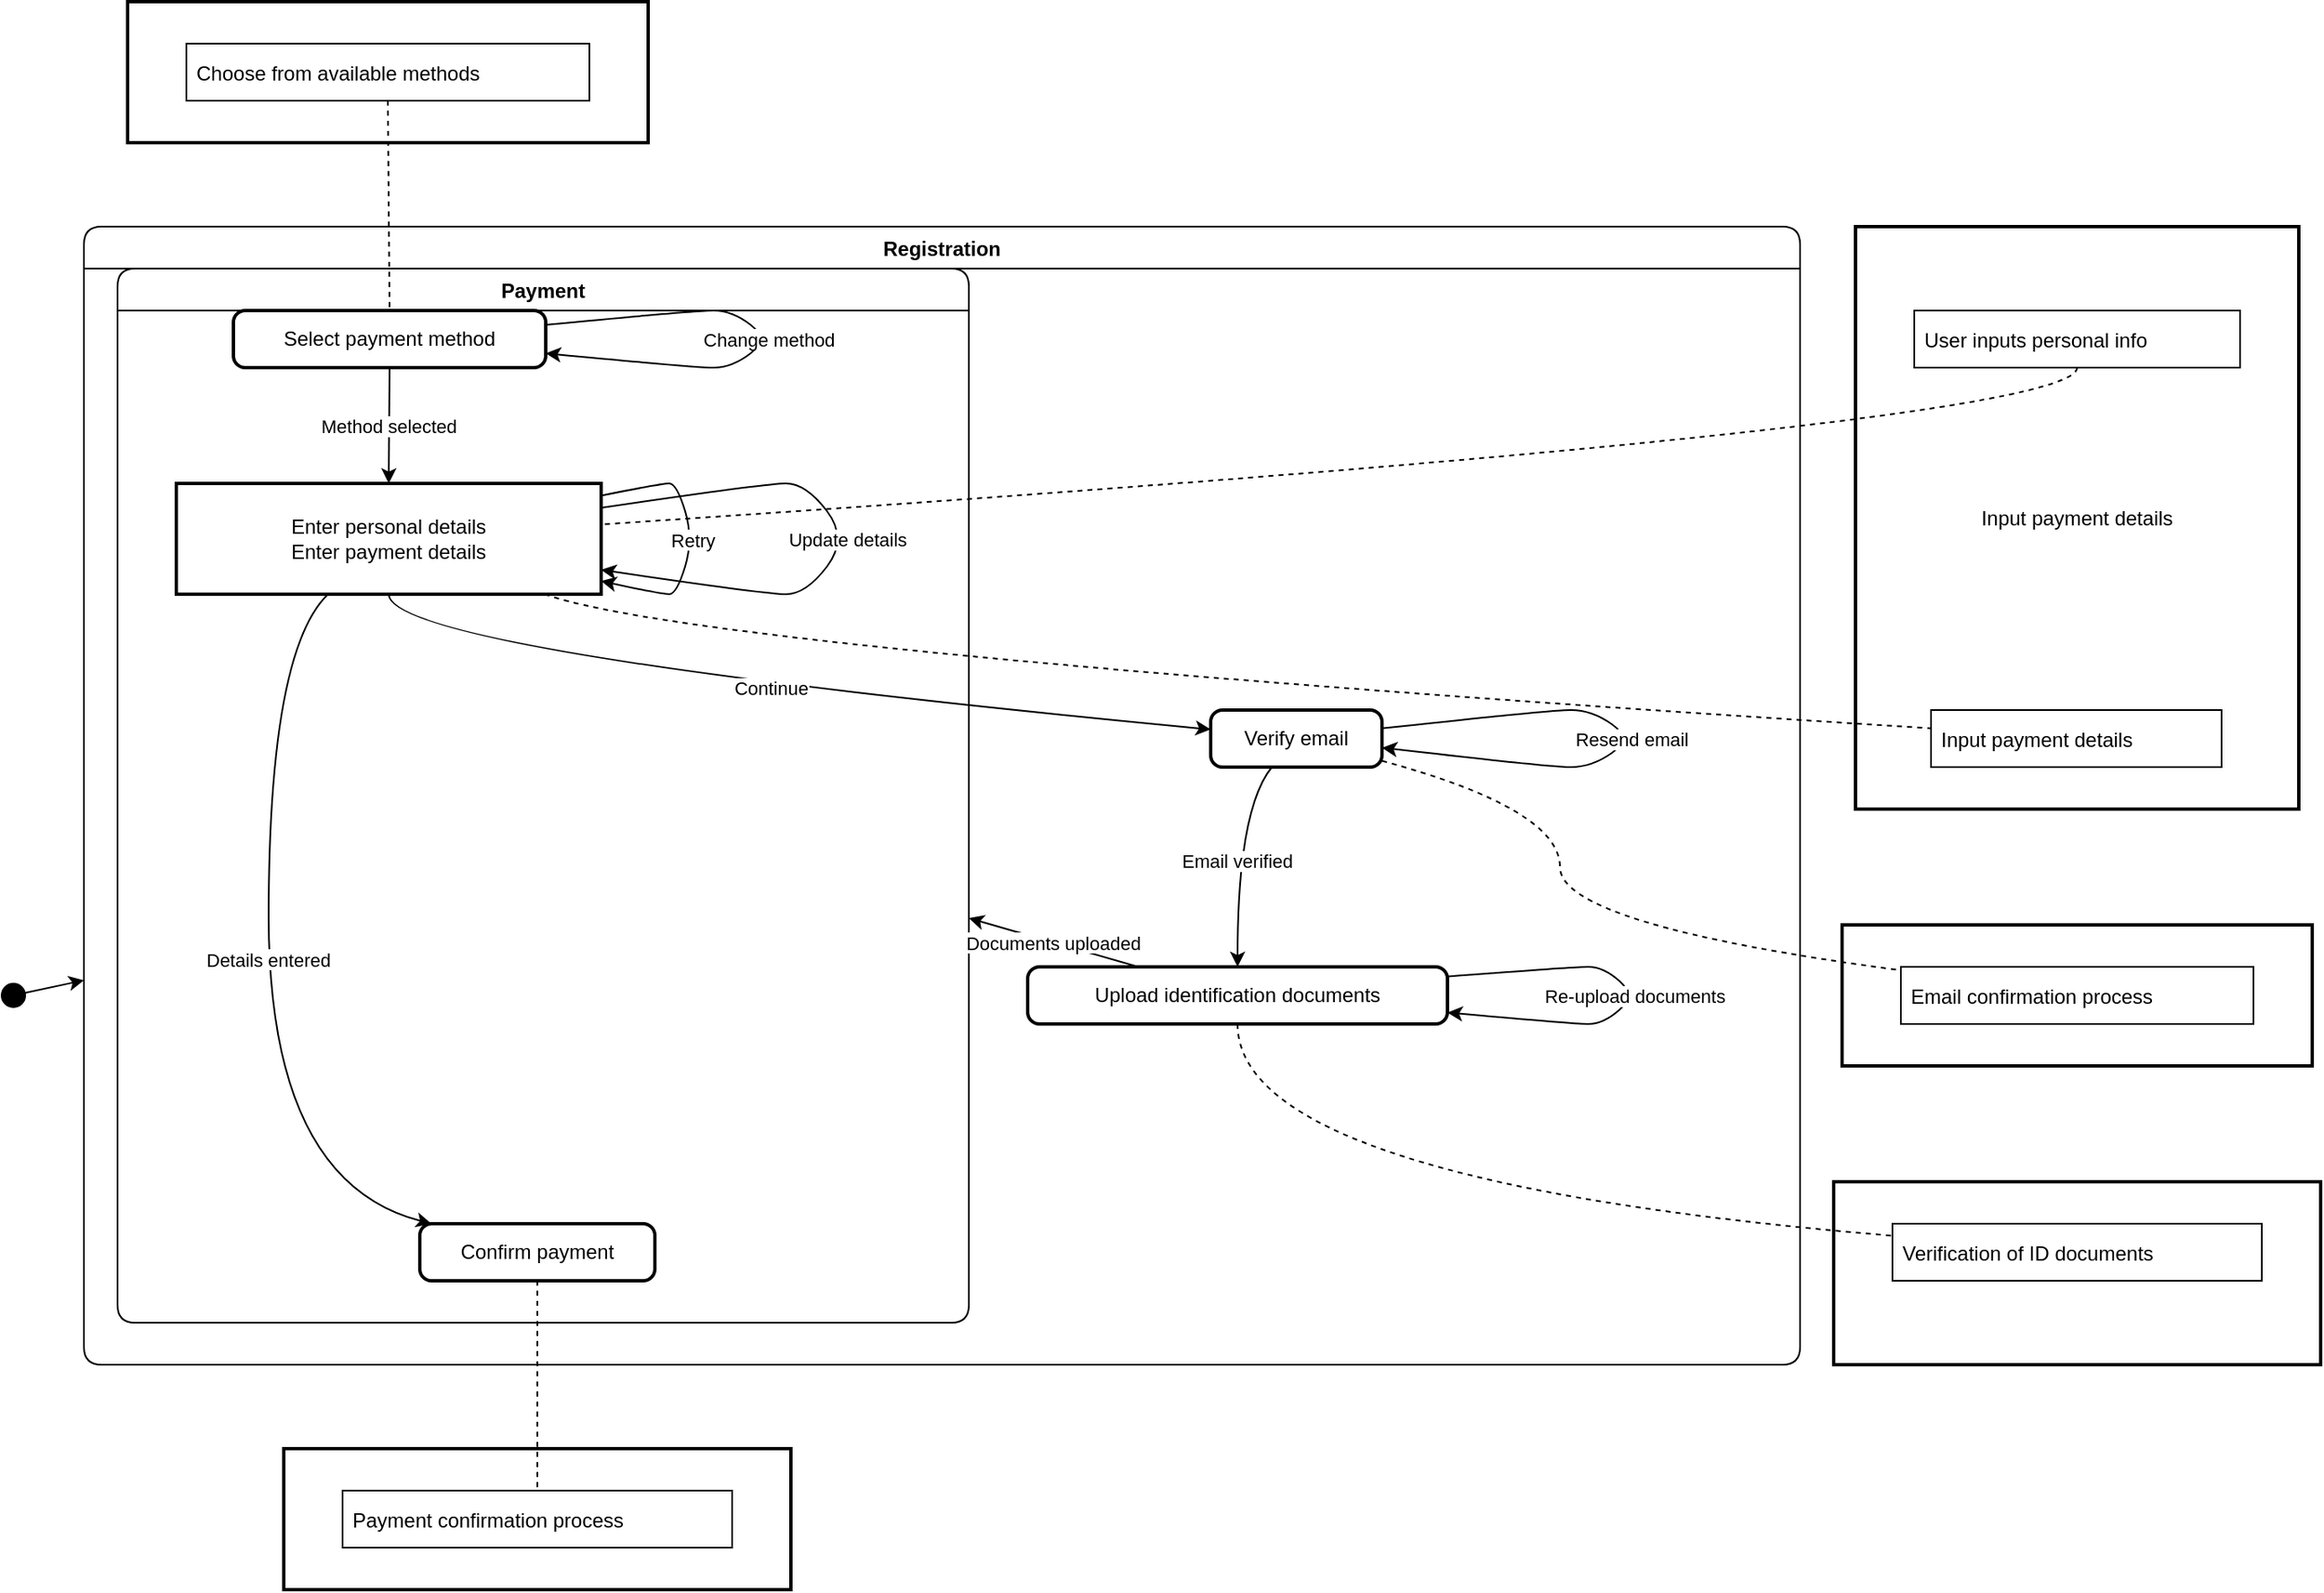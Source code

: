 <mxfile version="24.5.4" type="github">
  <diagram name="Page-1" id="aZH4sFOZGmcWgund7vjz">
    <mxGraphModel>
      <root>
        <mxCell id="0" />
        <mxCell id="1" parent="0" />
        <mxCell id="2" value="" style="ellipse;fillColor=strokeColor;" vertex="1" parent="1">
          <mxGeometry x="8" y="593" width="14" height="14" as="geometry" />
        </mxCell>
        <mxCell id="3" value="Registration" style="swimlane;fontStyle=1;align=center;verticalAlign=middle;startSize=25;container=0;collapsible=0;rounded=1;arcSize=14;dropTarget=0;" vertex="1" parent="1">
          <mxGeometry x="57" y="142" width="1022" height="678" as="geometry" />
        </mxCell>
        <mxCell id="4" value="Enter personal details&#xa;Enter payment details" style="whiteSpace=wrap;strokeWidth=2;" vertex="1" parent="1">
          <mxGeometry x="112" y="295" width="253" height="66" as="geometry" />
        </mxCell>
        <mxCell id="5" value="Verify email" style="rounded=1;absoluteArcSize=1;arcSize=14;whiteSpace=wrap;strokeWidth=2;" vertex="1" parent="1">
          <mxGeometry x="728" y="430" width="102" height="34" as="geometry" />
        </mxCell>
        <mxCell id="6" value="Upload identification documents" style="rounded=1;absoluteArcSize=1;arcSize=14;whiteSpace=wrap;strokeWidth=2;" vertex="1" parent="1">
          <mxGeometry x="619" y="583" width="250" height="34" as="geometry" />
        </mxCell>
        <mxCell id="7" value="Payment" style="swimlane;fontStyle=1;align=center;verticalAlign=middle;startSize=25;container=0;collapsible=0;rounded=1;arcSize=14;dropTarget=0;" vertex="1" parent="1">
          <mxGeometry x="77" y="167" width="507" height="628" as="geometry" />
        </mxCell>
        <mxCell id="8" value="Input payment details" style="whiteSpace=wrap;strokeWidth=2;" vertex="1" parent="1">
          <mxGeometry x="1112" y="142" width="264" height="347" as="geometry" />
        </mxCell>
        <mxCell id="9" value="User inputs personal info" style="align=left;spacingLeft=4;" vertex="1" parent="1">
          <mxGeometry x="1147" y="192" width="194" height="34" as="geometry" />
        </mxCell>
        <mxCell id="10" value="Email confirmation process" style="whiteSpace=wrap;strokeWidth=2;" vertex="1" parent="1">
          <mxGeometry x="1104" y="558" width="280" height="84" as="geometry" />
        </mxCell>
        <mxCell id="11" value="Email confirmation process" style="align=left;spacingLeft=4;" vertex="1" parent="1">
          <mxGeometry x="1139" y="583" width="210" height="34" as="geometry" />
        </mxCell>
        <mxCell id="12" value="Verification of ID documents" style="whiteSpace=wrap;strokeWidth=2;" vertex="1" parent="1">
          <mxGeometry x="1099" y="711" width="290" height="109" as="geometry" />
        </mxCell>
        <mxCell id="13" value="Verification of ID documents" style="align=left;spacingLeft=4;" vertex="1" parent="1">
          <mxGeometry x="1134" y="736" width="220" height="34" as="geometry" />
        </mxCell>
        <mxCell id="14" value="Select payment method" style="rounded=1;absoluteArcSize=1;arcSize=14;whiteSpace=wrap;strokeWidth=2;" vertex="1" parent="1">
          <mxGeometry x="146" y="192" width="186" height="34" as="geometry" />
        </mxCell>
        <mxCell id="15" value="Confirm payment" style="rounded=1;absoluteArcSize=1;arcSize=14;whiteSpace=wrap;strokeWidth=2;" vertex="1" parent="1">
          <mxGeometry x="257" y="736" width="140" height="34" as="geometry" />
        </mxCell>
        <mxCell id="16" value="Choose from available methods" style="whiteSpace=wrap;strokeWidth=2;" vertex="1" parent="1">
          <mxGeometry x="83" y="8" width="310" height="84" as="geometry" />
        </mxCell>
        <mxCell id="17" value="Choose from available methods" style="align=left;spacingLeft=4;" vertex="1" parent="1">
          <mxGeometry x="118" y="33" width="240" height="34" as="geometry" />
        </mxCell>
        <mxCell id="18" value="Input payment details" style="align=left;spacingLeft=4;" vertex="1" parent="1">
          <mxGeometry x="1157" y="430" width="173" height="34" as="geometry" />
        </mxCell>
        <mxCell id="19" value="Payment confirmation process" style="whiteSpace=wrap;strokeWidth=2;" vertex="1" parent="1">
          <mxGeometry x="176" y="870" width="302" height="84" as="geometry" />
        </mxCell>
        <mxCell id="20" value="Payment confirmation process" style="align=left;spacingLeft=4;" vertex="1" parent="1">
          <mxGeometry x="211" y="895" width="232" height="34" as="geometry" />
        </mxCell>
        <mxCell id="21" value="Continue" style="curved=1;startArrow=none;;exitX=0.5;exitY=0.99;entryX=0;entryY=0.34;" edge="1" parent="1" source="4" target="5">
          <mxGeometry relative="1" as="geometry">
            <Array as="points">
              <mxPoint x="239" y="395" />
            </Array>
          </mxGeometry>
        </mxCell>
        <mxCell id="22" value="Email verified" style="curved=1;startArrow=none;;exitX=0.36;exitY=0.99;entryX=0.5;entryY=-0.01;" edge="1" parent="1" source="5" target="6">
          <mxGeometry relative="1" as="geometry">
            <Array as="points">
              <mxPoint x="744" y="489" />
            </Array>
          </mxGeometry>
        </mxCell>
        <mxCell id="23" value="" style="curved=1;dashed=1;startArrow=none;endArrow=none;exitX=0.5;exitY=1;entryX=1;entryY=0.37;" edge="1" parent="1" source="9" target="4">
          <mxGeometry relative="1" as="geometry">
            <Array as="points">
              <mxPoint x="1244" y="261" />
            </Array>
          </mxGeometry>
        </mxCell>
        <mxCell id="24" value="" style="curved=1;dashed=1;startArrow=none;endArrow=none;exitX=1;exitY=0.89;entryX=0;entryY=0.06;" edge="1" parent="1" source="5" target="11">
          <mxGeometry relative="1" as="geometry">
            <Array as="points">
              <mxPoint x="936" y="489" />
              <mxPoint x="936" y="558" />
            </Array>
          </mxGeometry>
        </mxCell>
        <mxCell id="25" value="" style="curved=1;dashed=1;startArrow=none;endArrow=none;exitX=0.5;exitY=0.99;entryX=0;entryY=0.21;" edge="1" parent="1" source="6" target="13">
          <mxGeometry relative="1" as="geometry">
            <Array as="points">
              <mxPoint x="744" y="711" />
            </Array>
          </mxGeometry>
        </mxCell>
        <mxCell id="26" value="Retry" style="curved=1;startArrow=none;;exitX=1;exitY=0.11;entryX=1;entryY=0.88;" edge="1" parent="1" source="4" target="4">
          <mxGeometry relative="1" as="geometry">
            <Array as="points">
              <mxPoint x="401" y="295" />
              <mxPoint x="410" y="295" />
              <mxPoint x="420" y="328" />
              <mxPoint x="410" y="361" />
              <mxPoint x="401" y="361" />
            </Array>
          </mxGeometry>
        </mxCell>
        <mxCell id="27" value="Resend email" style="curved=1;startArrow=none;;exitX=1;exitY=0.32;entryX=1;entryY=0.66;" edge="1" parent="1" source="5" target="5">
          <mxGeometry relative="1" as="geometry">
            <Array as="points">
              <mxPoint x="930" y="430" />
              <mxPoint x="955" y="430" />
              <mxPoint x="979" y="447" />
              <mxPoint x="955" y="464" />
              <mxPoint x="930" y="464" />
            </Array>
          </mxGeometry>
        </mxCell>
        <mxCell id="28" value="Re-upload documents" style="curved=1;startArrow=none;;exitX=1;exitY=0.17;entryX=1;entryY=0.8;" edge="1" parent="1" source="6" target="6">
          <mxGeometry relative="1" as="geometry">
            <Array as="points">
              <mxPoint x="944" y="583" />
              <mxPoint x="962" y="583" />
              <mxPoint x="981" y="600" />
              <mxPoint x="962" y="617" />
              <mxPoint x="944" y="617" />
            </Array>
          </mxGeometry>
        </mxCell>
        <mxCell id="29" value="Method selected" style="curved=1;startArrow=none;;exitX=0.5;exitY=1;entryX=0.5;entryY=0;" edge="1" parent="1" source="14" target="4">
          <mxGeometry relative="1" as="geometry">
            <Array as="points" />
          </mxGeometry>
        </mxCell>
        <mxCell id="30" value="Details entered" style="curved=1;startArrow=none;;exitX=0.36;exitY=0.99;entryX=0.04;entryY=-0.01;" edge="1" parent="1" source="4" target="15">
          <mxGeometry relative="1" as="geometry">
            <Array as="points">
              <mxPoint x="167" y="395" />
              <mxPoint x="167" y="711" />
            </Array>
          </mxGeometry>
        </mxCell>
        <mxCell id="31" value="" style="curved=1;dashed=1;startArrow=none;endArrow=none;exitX=0.5;exitY=1;entryX=0.5;entryY=0;" edge="1" parent="1" source="17" target="14">
          <mxGeometry relative="1" as="geometry">
            <Array as="points" />
          </mxGeometry>
        </mxCell>
        <mxCell id="32" value="" style="curved=1;dashed=1;startArrow=none;endArrow=none;exitX=0.86;exitY=0.99;entryX=0;entryY=0.32;" edge="1" parent="1" source="4" target="18">
          <mxGeometry relative="1" as="geometry">
            <Array as="points">
              <mxPoint x="427" y="395" />
            </Array>
          </mxGeometry>
        </mxCell>
        <mxCell id="33" value="" style="curved=1;dashed=1;startArrow=none;endArrow=none;exitX=0.5;exitY=0.99;entryX=0.5;entryY=-0.01;" edge="1" parent="1" source="15" target="20">
          <mxGeometry relative="1" as="geometry">
            <Array as="points" />
          </mxGeometry>
        </mxCell>
        <mxCell id="34" value="Change method" style="curved=1;startArrow=none;;exitX=1;exitY=0.25;entryX=1;entryY=0.75;" edge="1" parent="1" source="14" target="14">
          <mxGeometry relative="1" as="geometry">
            <Array as="points">
              <mxPoint x="421" y="192" />
              <mxPoint x="443" y="192" />
              <mxPoint x="465" y="209" />
              <mxPoint x="443" y="226" />
              <mxPoint x="421" y="226" />
            </Array>
          </mxGeometry>
        </mxCell>
        <mxCell id="35" value="Update details" style="curved=1;startArrow=none;;exitX=1;exitY=0.22;entryX=1;entryY=0.78;" edge="1" parent="1" source="4" target="4">
          <mxGeometry relative="1" as="geometry">
            <Array as="points">
              <mxPoint x="463" y="295" />
              <mxPoint x="487" y="295" />
              <mxPoint x="512" y="328" />
              <mxPoint x="487" y="361" />
              <mxPoint x="463" y="361" />
            </Array>
          </mxGeometry>
        </mxCell>
        <mxCell id="36" value="" style="curved=1;startArrow=none;;" edge="1" parent="1" source="2" target="3">
          <mxGeometry relative="1" as="geometry">
            <Array as="points" />
          </mxGeometry>
        </mxCell>
        <mxCell id="37" value="Documents uploaded" style="curved=1;startArrow=none;;" edge="1" parent="1" source="6" target="7">
          <mxGeometry relative="1" as="geometry">
            <Array as="points" />
          </mxGeometry>
        </mxCell>
      </root>
    </mxGraphModel>
  </diagram>
</mxfile>
